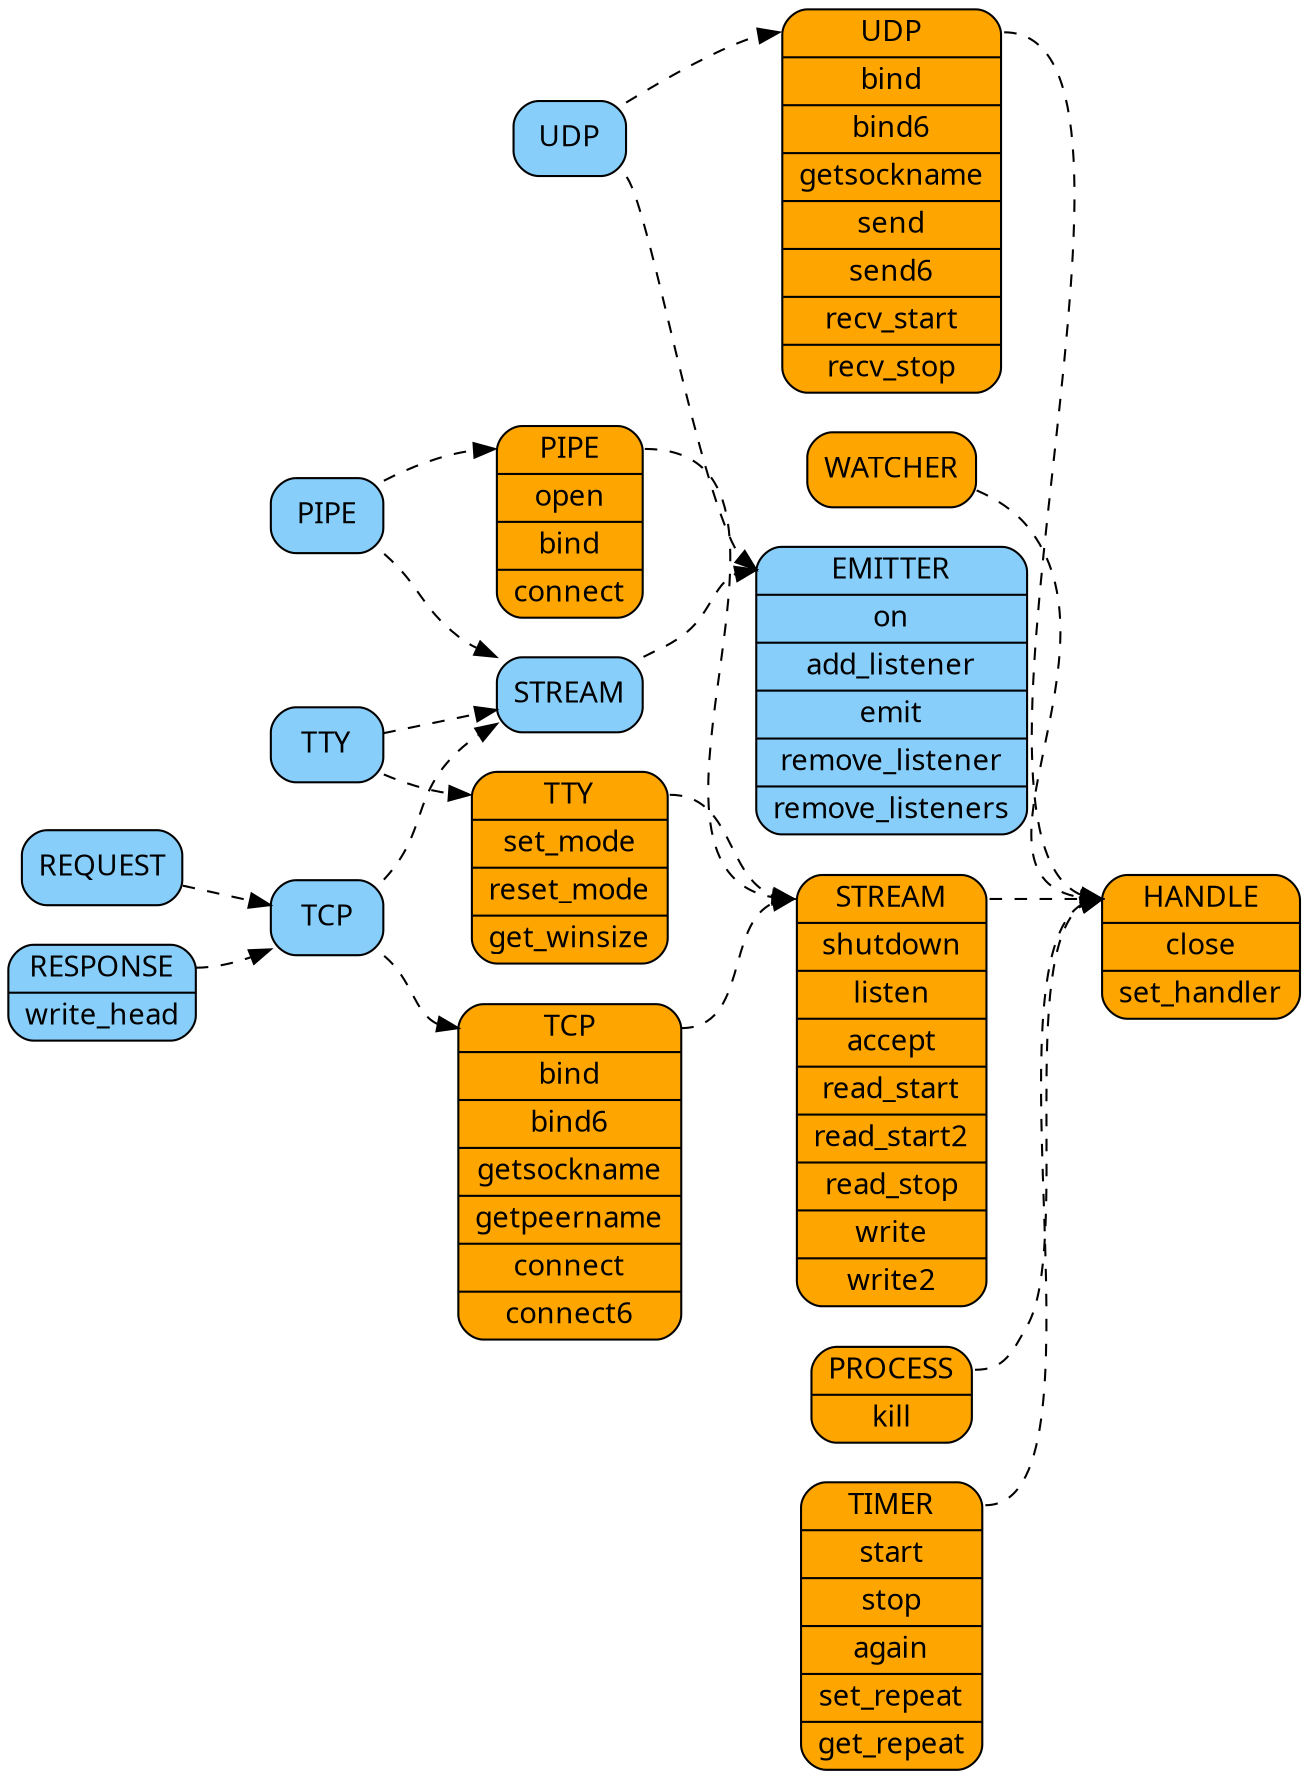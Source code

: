 digraph finite_state_machine {
	rankdir = "LR"
	node [fontname=Sans]

  /* Userdata */
  node [shape = Mrecord, fillcolor=orange, style=filled];
  uhandle [label="<udata>HANDLE|close|set_handler"];
  uprocess [label="<udata>PROCESS|kill"];
  utimer [label="<udata>TIMER|start|stop|again|set_repeat|get_repeat"];
  uudp [label="<udata>UDP|bind|bind6|getsockname|send|send6|recv_start|recv_stop"];
  uwatcher [label="<udata>WATCHER"];
  ustream [label="<udata>STREAM|shutdown|listen|accept|read_start|read_start2|read_stop|write|write2"];
  utcp [label="<udata>TCP|bind|bind6|getsockname|getpeername|connect|connect6"];
  upipe [label="<udata>PIPE|open|bind|connect"];
  utty [label="<udata>TTY|set_mode|reset_mode|get_winsize"];

  /* lua types */
  node [shape = Mrecord, fillcolor=lightskyblue, style=filled];
  emitter [label="<table>EMITTER|on|add_listener|emit|remove_listener|remove_listeners"];
  udp [label="<table>UDP"];
  stream [label="<table>STREAM"];
  tcp [label="<table>TCP"];
  tty [label="<table>TTY"];
  pipe [label="<table>PIPE"];
  request [label="<table>REQUEST"];
  response [label="<table>RESPONSE|write_head"];
  

  /* Inheritance Chains */
  edge [style=dashed]
  // intra udata
  uprocess:udata -> uhandle:udata;
  utimer:udata -> uhandle:udata;
  ustream:udata -> uhandle:udata;
  uwatcher:udata -> uhandle:udata;
  uudp:udata -> uhandle:udata;
  utcp:udata -> ustream:udata;
  utty:udata -> ustream:udata;
  upipe:udata -> ustream:udata;
  
  // intra table
  stream:table -> emitter:table;
  udp:table -> emitter:table;
  tcp:table -> stream:table;
  tty:table -> stream:table;
  pipe:table -> stream:table;
  request:table -> tcp:table;
  response:table -> tcp:table;
  
  // cross
  tty:table -> utty:udata;
  tcp:table -> utcp:udata;
  pipe:table -> upipe:udata;
  udp:table -> uudp:udata;
  
}

